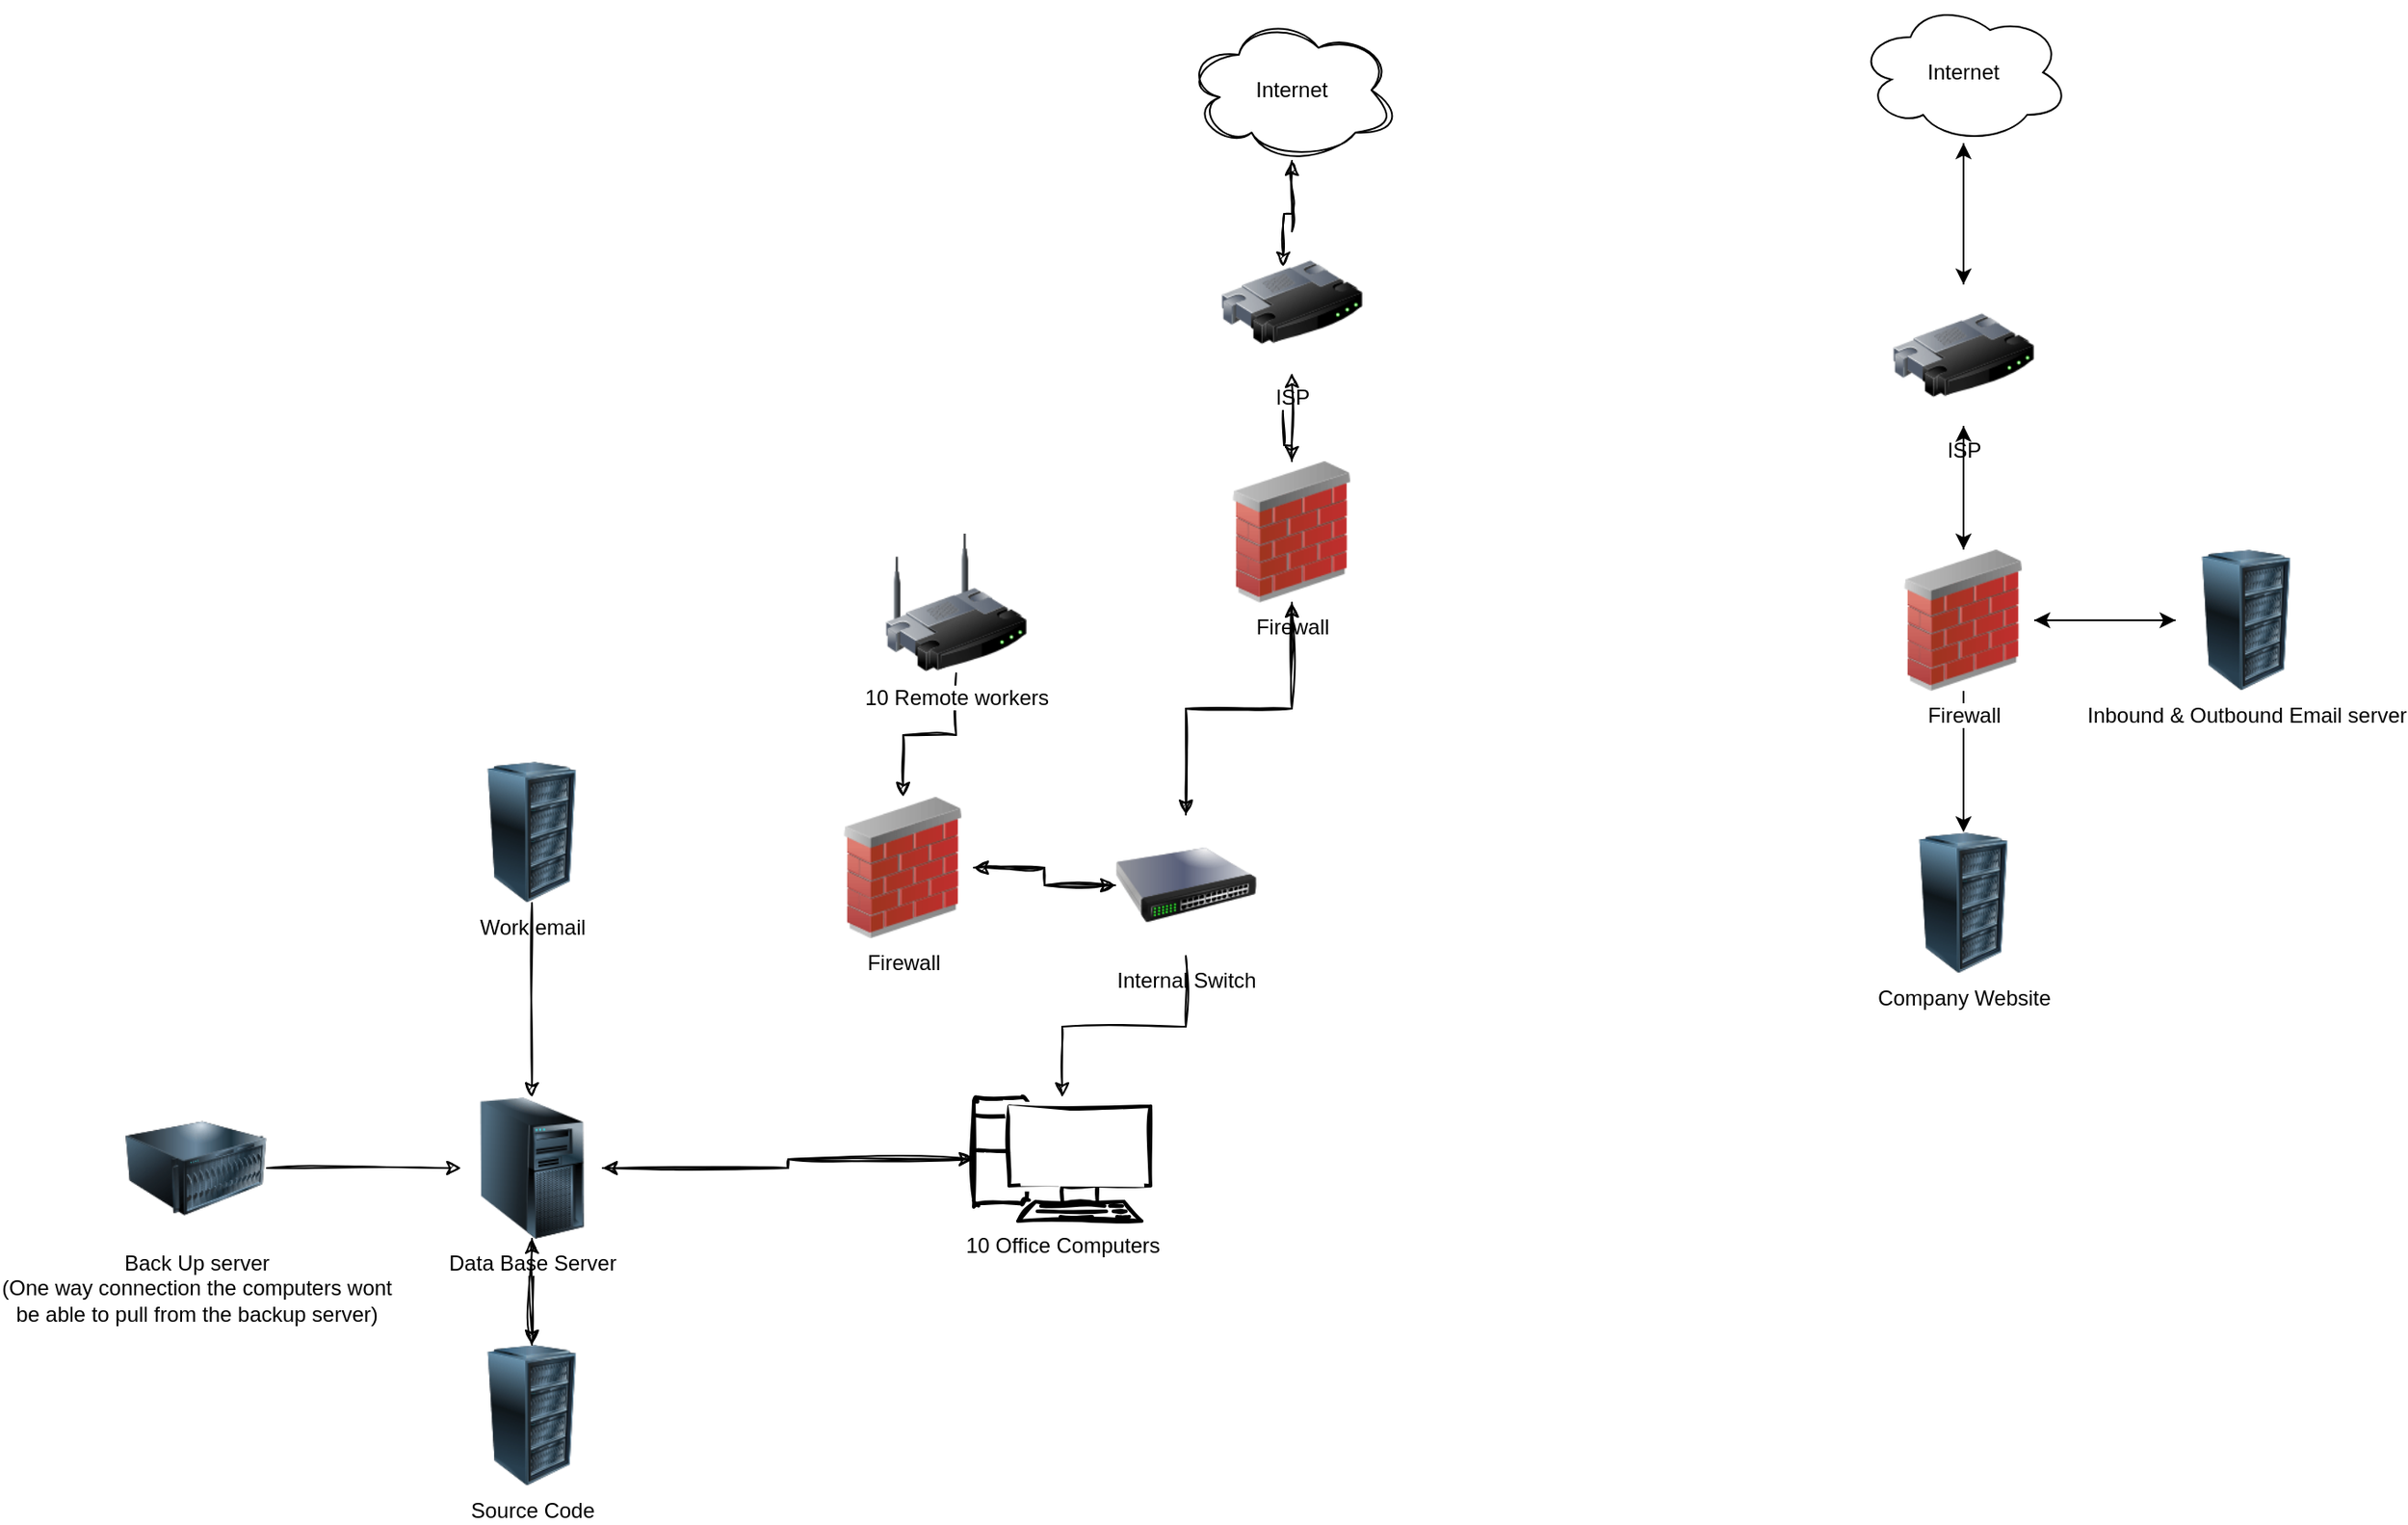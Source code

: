 <mxfile version="22.1.4" type="github">
  <diagram name="Page-1" id="X9YkFS0UQipS7ixekP1t">
    <mxGraphModel dx="4133" dy="2278" grid="1" gridSize="10" guides="1" tooltips="1" connect="1" arrows="1" fold="1" page="1" pageScale="1" pageWidth="1600" pageHeight="900" background="none" math="0" shadow="0">
      <root>
        <mxCell id="0" />
        <mxCell id="1" parent="0" />
        <mxCell id="PSQCY0DL3qGmr5zF4IYW-21" style="edgeStyle=orthogonalEdgeStyle;rounded=0;orthogonalLoop=1;jettySize=auto;html=1;" edge="1" parent="1" source="PSQCY0DL3qGmr5zF4IYW-19" target="PSQCY0DL3qGmr5zF4IYW-20">
          <mxGeometry relative="1" as="geometry" />
        </mxCell>
        <mxCell id="PSQCY0DL3qGmr5zF4IYW-19" value="Internet" style="ellipse;shape=cloud;whiteSpace=wrap;html=1;" vertex="1" parent="1">
          <mxGeometry x="600" y="-20" width="120" height="80" as="geometry" />
        </mxCell>
        <mxCell id="PSQCY0DL3qGmr5zF4IYW-23" style="edgeStyle=orthogonalEdgeStyle;rounded=0;orthogonalLoop=1;jettySize=auto;html=1;" edge="1" parent="1" source="PSQCY0DL3qGmr5zF4IYW-20" target="PSQCY0DL3qGmr5zF4IYW-22">
          <mxGeometry relative="1" as="geometry" />
        </mxCell>
        <mxCell id="PSQCY0DL3qGmr5zF4IYW-46" style="edgeStyle=orthogonalEdgeStyle;rounded=0;orthogonalLoop=1;jettySize=auto;html=1;" edge="1" parent="1" source="PSQCY0DL3qGmr5zF4IYW-20" target="PSQCY0DL3qGmr5zF4IYW-19">
          <mxGeometry relative="1" as="geometry" />
        </mxCell>
        <mxCell id="PSQCY0DL3qGmr5zF4IYW-20" value="ISP&lt;br&gt;" style="image;html=1;image=img/lib/clip_art/networking/Router_128x128.png" vertex="1" parent="1">
          <mxGeometry x="620" y="140" width="80" height="80" as="geometry" />
        </mxCell>
        <mxCell id="PSQCY0DL3qGmr5zF4IYW-29" style="edgeStyle=orthogonalEdgeStyle;rounded=0;orthogonalLoop=1;jettySize=auto;html=1;" edge="1" parent="1" source="PSQCY0DL3qGmr5zF4IYW-22" target="PSQCY0DL3qGmr5zF4IYW-24">
          <mxGeometry relative="1" as="geometry" />
        </mxCell>
        <mxCell id="PSQCY0DL3qGmr5zF4IYW-30" style="edgeStyle=orthogonalEdgeStyle;rounded=0;orthogonalLoop=1;jettySize=auto;html=1;" edge="1" parent="1" source="PSQCY0DL3qGmr5zF4IYW-22" target="PSQCY0DL3qGmr5zF4IYW-25">
          <mxGeometry relative="1" as="geometry" />
        </mxCell>
        <mxCell id="PSQCY0DL3qGmr5zF4IYW-45" style="edgeStyle=orthogonalEdgeStyle;rounded=0;orthogonalLoop=1;jettySize=auto;html=1;" edge="1" parent="1" source="PSQCY0DL3qGmr5zF4IYW-22" target="PSQCY0DL3qGmr5zF4IYW-20">
          <mxGeometry relative="1" as="geometry" />
        </mxCell>
        <mxCell id="PSQCY0DL3qGmr5zF4IYW-22" value="Firewall&lt;br&gt;" style="image;html=1;image=img/lib/clip_art/networking/Firewall_02_128x128.png" vertex="1" parent="1">
          <mxGeometry x="620" y="290" width="80" height="80" as="geometry" />
        </mxCell>
        <mxCell id="PSQCY0DL3qGmr5zF4IYW-28" style="edgeStyle=orthogonalEdgeStyle;rounded=0;orthogonalLoop=1;jettySize=auto;html=1;entryX=1;entryY=0.5;entryDx=0;entryDy=0;" edge="1" parent="1" source="PSQCY0DL3qGmr5zF4IYW-24" target="PSQCY0DL3qGmr5zF4IYW-22">
          <mxGeometry relative="1" as="geometry" />
        </mxCell>
        <mxCell id="PSQCY0DL3qGmr5zF4IYW-24" value="Inbound &amp;amp; Outbound Email server&lt;br&gt;" style="image;html=1;image=img/lib/clip_art/computers/Server_Rack_128x128.png" vertex="1" parent="1">
          <mxGeometry x="780" y="290" width="80" height="80" as="geometry" />
        </mxCell>
        <mxCell id="PSQCY0DL3qGmr5zF4IYW-25" value="Company Website&lt;br&gt;" style="image;html=1;image=img/lib/clip_art/computers/Server_Rack_128x128.png" vertex="1" parent="1">
          <mxGeometry x="620" y="450" width="80" height="80" as="geometry" />
        </mxCell>
        <mxCell id="PSQCY0DL3qGmr5zF4IYW-73" value="" style="group" vertex="1" connectable="0" parent="1">
          <mxGeometry x="-380" y="-10" width="720" height="830" as="geometry" />
        </mxCell>
        <mxCell id="PSQCY0DL3qGmr5zF4IYW-3" style="edgeStyle=orthogonalEdgeStyle;rounded=0;orthogonalLoop=1;jettySize=auto;html=1;sketch=1;curveFitting=1;jiggle=2;" edge="1" parent="PSQCY0DL3qGmr5zF4IYW-73" source="PSQCY0DL3qGmr5zF4IYW-1">
          <mxGeometry relative="1" as="geometry">
            <mxPoint x="655" y="140" as="targetPoint" />
          </mxGeometry>
        </mxCell>
        <mxCell id="PSQCY0DL3qGmr5zF4IYW-1" value="Internet" style="ellipse;shape=cloud;whiteSpace=wrap;html=1;sketch=1;curveFitting=1;jiggle=2;" vertex="1" parent="PSQCY0DL3qGmr5zF4IYW-73">
          <mxGeometry x="600" width="120" height="80" as="geometry" />
        </mxCell>
        <mxCell id="PSQCY0DL3qGmr5zF4IYW-5" style="edgeStyle=orthogonalEdgeStyle;rounded=0;orthogonalLoop=1;jettySize=auto;html=1;sketch=1;curveFitting=1;jiggle=2;" edge="1" parent="PSQCY0DL3qGmr5zF4IYW-73" target="PSQCY0DL3qGmr5zF4IYW-4">
          <mxGeometry relative="1" as="geometry">
            <mxPoint x="655" y="220" as="sourcePoint" />
          </mxGeometry>
        </mxCell>
        <mxCell id="PSQCY0DL3qGmr5zF4IYW-4" value="Firewall&lt;br&gt;" style="image;html=1;image=img/lib/clip_art/networking/Firewall_02_128x128.png;sketch=1;curveFitting=1;jiggle=2;" vertex="1" parent="PSQCY0DL3qGmr5zF4IYW-73">
          <mxGeometry x="620" y="250" width="80" height="80" as="geometry" />
        </mxCell>
        <mxCell id="PSQCY0DL3qGmr5zF4IYW-33" style="edgeStyle=orthogonalEdgeStyle;rounded=0;orthogonalLoop=1;jettySize=auto;html=1;sketch=1;curveFitting=1;jiggle=2;" edge="1" parent="PSQCY0DL3qGmr5zF4IYW-73" source="PSQCY0DL3qGmr5zF4IYW-8" target="PSQCY0DL3qGmr5zF4IYW-4">
          <mxGeometry relative="1" as="geometry" />
        </mxCell>
        <mxCell id="PSQCY0DL3qGmr5zF4IYW-8" value="Internal Switch" style="image;html=1;image=img/lib/clip_art/networking/Switch_128x128.png;sketch=1;curveFitting=1;jiggle=2;" vertex="1" parent="PSQCY0DL3qGmr5zF4IYW-73">
          <mxGeometry x="560" y="450" width="80" height="80" as="geometry" />
        </mxCell>
        <mxCell id="PSQCY0DL3qGmr5zF4IYW-9" style="edgeStyle=orthogonalEdgeStyle;rounded=0;orthogonalLoop=1;jettySize=auto;html=1;sketch=1;curveFitting=1;jiggle=2;" edge="1" parent="PSQCY0DL3qGmr5zF4IYW-73" source="PSQCY0DL3qGmr5zF4IYW-4" target="PSQCY0DL3qGmr5zF4IYW-8">
          <mxGeometry relative="1" as="geometry" />
        </mxCell>
        <mxCell id="PSQCY0DL3qGmr5zF4IYW-10" value="10 Office Computers&lt;br&gt;" style="verticalAlign=top;verticalLabelPosition=bottom;labelPosition=center;align=center;html=1;outlineConnect=0;gradientDirection=north;strokeWidth=2;shape=mxgraph.networks.pc;sketch=1;curveFitting=1;jiggle=2;" vertex="1" parent="PSQCY0DL3qGmr5zF4IYW-73">
          <mxGeometry x="480" y="610" width="100" height="70" as="geometry" />
        </mxCell>
        <mxCell id="PSQCY0DL3qGmr5zF4IYW-12" style="edgeStyle=orthogonalEdgeStyle;rounded=0;orthogonalLoop=1;jettySize=auto;html=1;sketch=1;curveFitting=1;jiggle=2;" edge="1" parent="PSQCY0DL3qGmr5zF4IYW-73" source="PSQCY0DL3qGmr5zF4IYW-8" target="PSQCY0DL3qGmr5zF4IYW-10">
          <mxGeometry relative="1" as="geometry" />
        </mxCell>
        <mxCell id="PSQCY0DL3qGmr5zF4IYW-11" value="Source Code" style="image;html=1;image=img/lib/clip_art/computers/Server_Rack_128x128.png;sketch=1;curveFitting=1;jiggle=2;" vertex="1" parent="PSQCY0DL3qGmr5zF4IYW-73">
          <mxGeometry x="190" y="750" width="80" height="80" as="geometry" />
        </mxCell>
        <mxCell id="PSQCY0DL3qGmr5zF4IYW-15" value="Back Up server&lt;br&gt;(One way connection the&amp;nbsp;computers wont &lt;br&gt;be able to pull from the backup server)" style="image;html=1;image=img/lib/clip_art/computers/Server_128x128.png;sketch=1;curveFitting=1;jiggle=2;" vertex="1" parent="PSQCY0DL3qGmr5zF4IYW-73">
          <mxGeometry y="610" width="80" height="80" as="geometry" />
        </mxCell>
        <mxCell id="PSQCY0DL3qGmr5zF4IYW-35" style="edgeStyle=orthogonalEdgeStyle;rounded=0;orthogonalLoop=1;jettySize=auto;html=1;sketch=1;curveFitting=1;jiggle=2;" edge="1" parent="PSQCY0DL3qGmr5zF4IYW-73" source="PSQCY0DL3qGmr5zF4IYW-17" target="PSQCY0DL3qGmr5zF4IYW-1">
          <mxGeometry relative="1" as="geometry" />
        </mxCell>
        <mxCell id="PSQCY0DL3qGmr5zF4IYW-17" value="ISP&lt;br&gt;" style="image;html=1;image=img/lib/clip_art/networking/Router_128x128.png;sketch=1;curveFitting=1;jiggle=2;" vertex="1" parent="PSQCY0DL3qGmr5zF4IYW-73">
          <mxGeometry x="620" y="120" width="80" height="80" as="geometry" />
        </mxCell>
        <mxCell id="PSQCY0DL3qGmr5zF4IYW-34" style="edgeStyle=orthogonalEdgeStyle;rounded=0;orthogonalLoop=1;jettySize=auto;html=1;sketch=1;curveFitting=1;jiggle=2;" edge="1" parent="PSQCY0DL3qGmr5zF4IYW-73" source="PSQCY0DL3qGmr5zF4IYW-4" target="PSQCY0DL3qGmr5zF4IYW-17">
          <mxGeometry relative="1" as="geometry" />
        </mxCell>
        <mxCell id="PSQCY0DL3qGmr5zF4IYW-31" value="Work email&lt;br&gt;" style="image;html=1;image=img/lib/clip_art/computers/Server_Rack_128x128.png;sketch=1;curveFitting=1;jiggle=2;" vertex="1" parent="PSQCY0DL3qGmr5zF4IYW-73">
          <mxGeometry x="190" y="420" width="80" height="80" as="geometry" />
        </mxCell>
        <mxCell id="PSQCY0DL3qGmr5zF4IYW-39" style="edgeStyle=orthogonalEdgeStyle;rounded=0;orthogonalLoop=1;jettySize=auto;html=1;sketch=1;curveFitting=1;jiggle=2;" edge="1" parent="PSQCY0DL3qGmr5zF4IYW-73" source="PSQCY0DL3qGmr5zF4IYW-37" target="PSQCY0DL3qGmr5zF4IYW-8">
          <mxGeometry relative="1" as="geometry" />
        </mxCell>
        <mxCell id="PSQCY0DL3qGmr5zF4IYW-37" value="Firewall&lt;br&gt;" style="image;html=1;image=img/lib/clip_art/networking/Firewall_02_128x128.png;sketch=1;curveFitting=1;jiggle=2;" vertex="1" parent="PSQCY0DL3qGmr5zF4IYW-73">
          <mxGeometry x="400" y="440" width="80" height="80" as="geometry" />
        </mxCell>
        <mxCell id="PSQCY0DL3qGmr5zF4IYW-40" style="edgeStyle=orthogonalEdgeStyle;rounded=0;orthogonalLoop=1;jettySize=auto;html=1;sketch=1;curveFitting=1;jiggle=2;" edge="1" parent="PSQCY0DL3qGmr5zF4IYW-73" source="PSQCY0DL3qGmr5zF4IYW-8" target="PSQCY0DL3qGmr5zF4IYW-37">
          <mxGeometry relative="1" as="geometry" />
        </mxCell>
        <mxCell id="PSQCY0DL3qGmr5zF4IYW-65" style="edgeStyle=orthogonalEdgeStyle;rounded=0;orthogonalLoop=1;jettySize=auto;html=1;sketch=1;curveFitting=1;jiggle=2;" edge="1" parent="PSQCY0DL3qGmr5zF4IYW-73" source="PSQCY0DL3qGmr5zF4IYW-47" target="PSQCY0DL3qGmr5zF4IYW-37">
          <mxGeometry relative="1" as="geometry" />
        </mxCell>
        <mxCell id="PSQCY0DL3qGmr5zF4IYW-47" value="10 Remote workers" style="image;html=1;image=img/lib/clip_art/networking/Wireless_Router_128x128.png;sketch=1;curveFitting=1;jiggle=2;" vertex="1" parent="PSQCY0DL3qGmr5zF4IYW-73">
          <mxGeometry x="430" y="290" width="80" height="80" as="geometry" />
        </mxCell>
        <mxCell id="PSQCY0DL3qGmr5zF4IYW-68" style="edgeStyle=orthogonalEdgeStyle;rounded=0;orthogonalLoop=1;jettySize=auto;html=1;sketch=1;curveFitting=1;jiggle=2;" edge="1" parent="PSQCY0DL3qGmr5zF4IYW-73" source="PSQCY0DL3qGmr5zF4IYW-66" target="PSQCY0DL3qGmr5zF4IYW-10">
          <mxGeometry relative="1" as="geometry" />
        </mxCell>
        <mxCell id="PSQCY0DL3qGmr5zF4IYW-69" style="edgeStyle=orthogonalEdgeStyle;rounded=0;orthogonalLoop=1;jettySize=auto;html=1;sketch=1;curveFitting=1;jiggle=2;" edge="1" parent="PSQCY0DL3qGmr5zF4IYW-73" source="PSQCY0DL3qGmr5zF4IYW-66" target="PSQCY0DL3qGmr5zF4IYW-11">
          <mxGeometry relative="1" as="geometry" />
        </mxCell>
        <mxCell id="PSQCY0DL3qGmr5zF4IYW-66" value="Data Base Server&lt;br&gt;" style="image;html=1;image=img/lib/clip_art/computers/Server_Tower_128x128.png;sketch=1;curveFitting=1;jiggle=2;" vertex="1" parent="PSQCY0DL3qGmr5zF4IYW-73">
          <mxGeometry x="190" y="610" width="80" height="80" as="geometry" />
        </mxCell>
        <mxCell id="PSQCY0DL3qGmr5zF4IYW-67" style="edgeStyle=orthogonalEdgeStyle;rounded=0;orthogonalLoop=1;jettySize=auto;html=1;sketch=1;curveFitting=1;jiggle=2;" edge="1" parent="PSQCY0DL3qGmr5zF4IYW-73" source="PSQCY0DL3qGmr5zF4IYW-10" target="PSQCY0DL3qGmr5zF4IYW-66">
          <mxGeometry relative="1" as="geometry" />
        </mxCell>
        <mxCell id="PSQCY0DL3qGmr5zF4IYW-70" style="edgeStyle=orthogonalEdgeStyle;rounded=0;orthogonalLoop=1;jettySize=auto;html=1;sketch=1;curveFitting=1;jiggle=2;" edge="1" parent="PSQCY0DL3qGmr5zF4IYW-73" source="PSQCY0DL3qGmr5zF4IYW-11" target="PSQCY0DL3qGmr5zF4IYW-66">
          <mxGeometry relative="1" as="geometry" />
        </mxCell>
        <mxCell id="PSQCY0DL3qGmr5zF4IYW-71" style="edgeStyle=orthogonalEdgeStyle;rounded=0;orthogonalLoop=1;jettySize=auto;html=1;sketch=1;curveFitting=1;jiggle=2;" edge="1" parent="PSQCY0DL3qGmr5zF4IYW-73" source="PSQCY0DL3qGmr5zF4IYW-15" target="PSQCY0DL3qGmr5zF4IYW-66">
          <mxGeometry relative="1" as="geometry" />
        </mxCell>
        <mxCell id="PSQCY0DL3qGmr5zF4IYW-72" style="edgeStyle=orthogonalEdgeStyle;rounded=0;orthogonalLoop=1;jettySize=auto;html=1;sketch=1;curveFitting=1;jiggle=2;" edge="1" parent="PSQCY0DL3qGmr5zF4IYW-73" source="PSQCY0DL3qGmr5zF4IYW-31" target="PSQCY0DL3qGmr5zF4IYW-66">
          <mxGeometry relative="1" as="geometry" />
        </mxCell>
      </root>
    </mxGraphModel>
  </diagram>
</mxfile>
